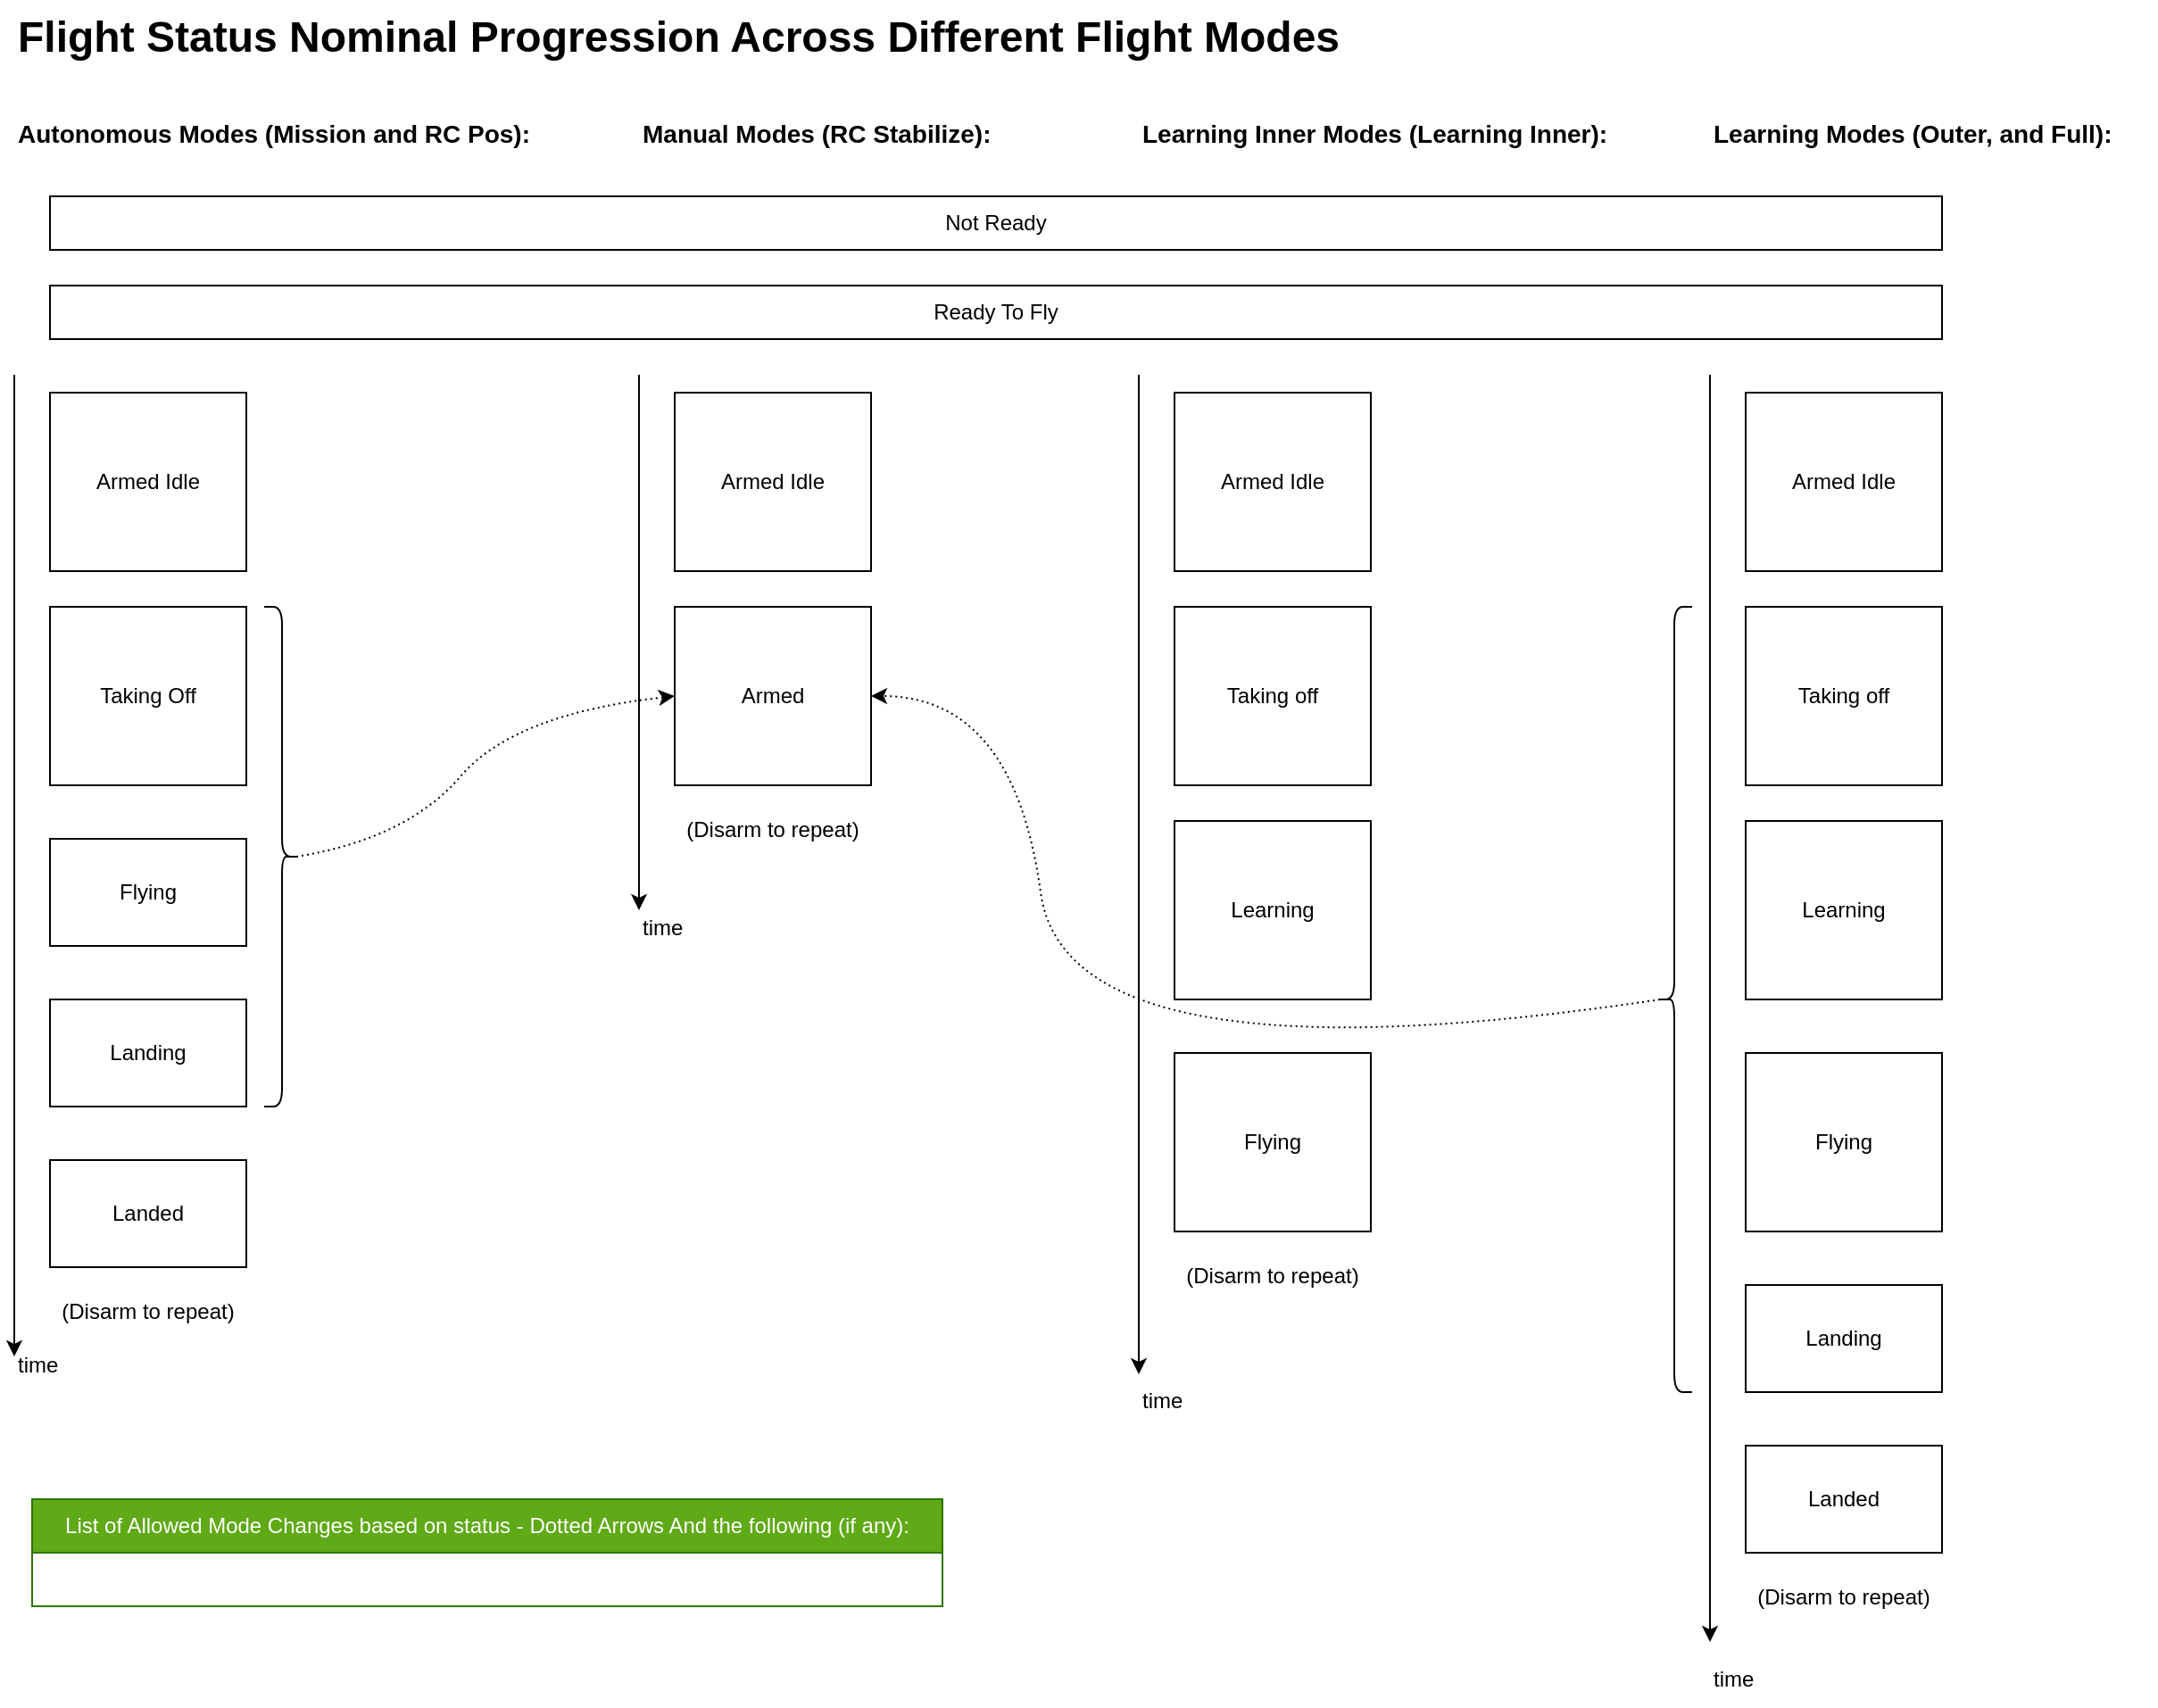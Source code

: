 <mxfile version="25.0.1">
  <diagram name="Page-1" id="6as3FUhw41MRpe2Z9Gl4">
    <mxGraphModel dx="1528" dy="977" grid="1" gridSize="10" guides="1" tooltips="1" connect="1" arrows="1" fold="1" page="1" pageScale="1" pageWidth="1100" pageHeight="850" math="0" shadow="0">
      <root>
        <mxCell id="0" />
        <mxCell id="1" parent="0" />
        <mxCell id="1NoHcW3fg8vAXFvvcilR-2" value="Armed Idle" style="rounded=0;whiteSpace=wrap;html=1;fillColor=none;" parent="1" vertex="1">
          <mxGeometry x="50" y="230" width="110" height="100" as="geometry" />
        </mxCell>
        <mxCell id="1NoHcW3fg8vAXFvvcilR-4" value="Taking Off" style="rounded=0;whiteSpace=wrap;html=1;fillColor=none;" parent="1" vertex="1">
          <mxGeometry x="50" y="350" width="110" height="100" as="geometry" />
        </mxCell>
        <mxCell id="1NoHcW3fg8vAXFvvcilR-5" value="Autonomous Modes (Mission and RC Pos):" style="text;html=1;align=left;verticalAlign=middle;whiteSpace=wrap;rounded=0;fontStyle=1;fontSize=14;" parent="1" vertex="1">
          <mxGeometry x="30" y="70" width="290" height="30" as="geometry" />
        </mxCell>
        <mxCell id="1NoHcW3fg8vAXFvvcilR-6" value="" style="endArrow=classic;html=1;rounded=0;" parent="1" edge="1">
          <mxGeometry width="50" height="50" relative="1" as="geometry">
            <mxPoint x="30" y="220" as="sourcePoint" />
            <mxPoint x="30" y="770" as="targetPoint" />
          </mxGeometry>
        </mxCell>
        <mxCell id="1NoHcW3fg8vAXFvvcilR-7" value="time" style="text;html=1;align=left;verticalAlign=middle;whiteSpace=wrap;rounded=0;" parent="1" vertex="1">
          <mxGeometry x="30" y="760" width="60" height="30" as="geometry" />
        </mxCell>
        <mxCell id="1NoHcW3fg8vAXFvvcilR-8" value="Flying" style="rounded=0;whiteSpace=wrap;html=1;fillColor=none;" parent="1" vertex="1">
          <mxGeometry x="50" y="480" width="110" height="60" as="geometry" />
        </mxCell>
        <mxCell id="1NoHcW3fg8vAXFvvcilR-9" value="Landing" style="rounded=0;whiteSpace=wrap;html=1;fillColor=none;" parent="1" vertex="1">
          <mxGeometry x="50" y="570" width="110" height="60" as="geometry" />
        </mxCell>
        <mxCell id="1NoHcW3fg8vAXFvvcilR-10" value="Landed" style="rounded=0;whiteSpace=wrap;html=1;fillColor=none;" parent="1" vertex="1">
          <mxGeometry x="50" y="660" width="110" height="60" as="geometry" />
        </mxCell>
        <mxCell id="1NoHcW3fg8vAXFvvcilR-11" value="Manual Modes (RC Stabilize):" style="text;html=1;align=left;verticalAlign=middle;whiteSpace=wrap;rounded=0;fontStyle=1;fontSize=14;" parent="1" vertex="1">
          <mxGeometry x="380" y="70" width="250" height="30" as="geometry" />
        </mxCell>
        <mxCell id="1NoHcW3fg8vAXFvvcilR-12" value="" style="endArrow=classic;html=1;rounded=0;" parent="1" edge="1">
          <mxGeometry width="50" height="50" relative="1" as="geometry">
            <mxPoint x="380" y="220" as="sourcePoint" />
            <mxPoint x="380" y="520" as="targetPoint" />
          </mxGeometry>
        </mxCell>
        <mxCell id="1NoHcW3fg8vAXFvvcilR-13" value="time" style="text;html=1;align=left;verticalAlign=middle;whiteSpace=wrap;rounded=0;" parent="1" vertex="1">
          <mxGeometry x="380" y="515" width="60" height="30" as="geometry" />
        </mxCell>
        <mxCell id="1NoHcW3fg8vAXFvvcilR-16" value="Armed Idle" style="rounded=0;whiteSpace=wrap;html=1;fillColor=none;" parent="1" vertex="1">
          <mxGeometry x="400" y="230" width="110" height="100" as="geometry" />
        </mxCell>
        <mxCell id="1NoHcW3fg8vAXFvvcilR-17" value="(Disarm to repeat)" style="text;html=1;align=center;verticalAlign=middle;whiteSpace=wrap;rounded=0;" parent="1" vertex="1">
          <mxGeometry x="40" y="730" width="130" height="30" as="geometry" />
        </mxCell>
        <mxCell id="1NoHcW3fg8vAXFvvcilR-18" value="(Disarm to repeat)" style="text;html=1;align=center;verticalAlign=middle;whiteSpace=wrap;rounded=0;" parent="1" vertex="1">
          <mxGeometry x="390" y="460" width="130" height="30" as="geometry" />
        </mxCell>
        <mxCell id="1NoHcW3fg8vAXFvvcilR-19" value="Learning Inner Modes (Learning Inner):" style="text;html=1;align=left;verticalAlign=middle;whiteSpace=wrap;rounded=0;fontStyle=1;fontSize=14;" parent="1" vertex="1">
          <mxGeometry x="660" y="70" width="270" height="30" as="geometry" />
        </mxCell>
        <mxCell id="1NoHcW3fg8vAXFvvcilR-21" value="Armed Idle" style="rounded=0;whiteSpace=wrap;html=1;fillColor=none;" parent="1" vertex="1">
          <mxGeometry x="680" y="230" width="110" height="100" as="geometry" />
        </mxCell>
        <mxCell id="1NoHcW3fg8vAXFvvcilR-22" value="Learning" style="rounded=0;whiteSpace=wrap;html=1;fillColor=none;" parent="1" vertex="1">
          <mxGeometry x="680" y="470" width="110" height="100" as="geometry" />
        </mxCell>
        <mxCell id="1NoHcW3fg8vAXFvvcilR-23" value="Flying" style="rounded=0;whiteSpace=wrap;html=1;fillColor=none;" parent="1" vertex="1">
          <mxGeometry x="680" y="600" width="110" height="100" as="geometry" />
        </mxCell>
        <mxCell id="1NoHcW3fg8vAXFvvcilR-24" value="" style="endArrow=classic;html=1;rounded=0;" parent="1" edge="1">
          <mxGeometry width="50" height="50" relative="1" as="geometry">
            <mxPoint x="660" y="220" as="sourcePoint" />
            <mxPoint x="660" y="780" as="targetPoint" />
          </mxGeometry>
        </mxCell>
        <mxCell id="1NoHcW3fg8vAXFvvcilR-25" value="time" style="text;html=1;align=left;verticalAlign=middle;whiteSpace=wrap;rounded=0;" parent="1" vertex="1">
          <mxGeometry x="660" y="780" width="60" height="30" as="geometry" />
        </mxCell>
        <mxCell id="1NoHcW3fg8vAXFvvcilR-29" value="(Disarm to repeat)" style="text;html=1;align=center;verticalAlign=middle;whiteSpace=wrap;rounded=0;" parent="1" vertex="1">
          <mxGeometry x="670" y="710" width="130" height="30" as="geometry" />
        </mxCell>
        <mxCell id="1NoHcW3fg8vAXFvvcilR-30" value="Learning Modes (Outer, and Full):" style="text;html=1;align=left;verticalAlign=middle;whiteSpace=wrap;rounded=0;fontStyle=1;fontSize=14;" parent="1" vertex="1">
          <mxGeometry x="980" y="70" width="250" height="30" as="geometry" />
        </mxCell>
        <mxCell id="1NoHcW3fg8vAXFvvcilR-32" value="Armed Idle" style="rounded=0;whiteSpace=wrap;html=1;fillColor=none;" parent="1" vertex="1">
          <mxGeometry x="1000" y="230" width="110" height="100" as="geometry" />
        </mxCell>
        <mxCell id="1NoHcW3fg8vAXFvvcilR-33" value="Learning" style="rounded=0;whiteSpace=wrap;html=1;fillColor=none;" parent="1" vertex="1">
          <mxGeometry x="1000" y="470" width="110" height="100" as="geometry" />
        </mxCell>
        <mxCell id="1NoHcW3fg8vAXFvvcilR-34" value="Flying" style="rounded=0;whiteSpace=wrap;html=1;fillColor=none;" parent="1" vertex="1">
          <mxGeometry x="1000" y="600" width="110" height="100" as="geometry" />
        </mxCell>
        <mxCell id="1NoHcW3fg8vAXFvvcilR-35" value="" style="endArrow=classic;html=1;rounded=0;" parent="1" edge="1">
          <mxGeometry width="50" height="50" relative="1" as="geometry">
            <mxPoint x="980" y="220" as="sourcePoint" />
            <mxPoint x="980" y="930" as="targetPoint" />
          </mxGeometry>
        </mxCell>
        <mxCell id="1NoHcW3fg8vAXFvvcilR-36" value="time" style="text;html=1;align=left;verticalAlign=middle;whiteSpace=wrap;rounded=0;" parent="1" vertex="1">
          <mxGeometry x="980" y="936" width="60" height="30" as="geometry" />
        </mxCell>
        <mxCell id="1NoHcW3fg8vAXFvvcilR-37" value="Landing" style="rounded=0;whiteSpace=wrap;html=1;fillColor=none;" parent="1" vertex="1">
          <mxGeometry x="1000" y="730" width="110" height="60" as="geometry" />
        </mxCell>
        <mxCell id="1NoHcW3fg8vAXFvvcilR-39" value="Landed" style="rounded=0;whiteSpace=wrap;html=1;fillColor=none;" parent="1" vertex="1">
          <mxGeometry x="1000" y="820" width="110" height="60" as="geometry" />
        </mxCell>
        <mxCell id="1NoHcW3fg8vAXFvvcilR-40" value="(Disarm to repeat)" style="text;html=1;align=center;verticalAlign=middle;whiteSpace=wrap;rounded=0;" parent="1" vertex="1">
          <mxGeometry x="990" y="890" width="130" height="30" as="geometry" />
        </mxCell>
        <mxCell id="1NoHcW3fg8vAXFvvcilR-42" value="&lt;h1 style=&quot;margin-top: 0px;&quot;&gt;Flight Status Nominal Progression Across Different Flight Modes&lt;/h1&gt;" style="text;html=1;whiteSpace=wrap;overflow=hidden;rounded=0;" parent="1" vertex="1">
          <mxGeometry x="30" y="10" width="900" height="50" as="geometry" />
        </mxCell>
        <mxCell id="1NoHcW3fg8vAXFvvcilR-43" value="List of Allowed Mode Changes based on status - Dotted Arrows And the following (if any):" style="swimlane;fontStyle=0;childLayout=stackLayout;horizontal=1;startSize=30;horizontalStack=0;resizeParent=1;resizeParentMax=0;resizeLast=0;collapsible=1;marginBottom=0;whiteSpace=wrap;html=1;fillColor=#60a917;fontColor=#ffffff;strokeColor=#2D7600;" parent="1" vertex="1">
          <mxGeometry x="40" y="850" width="510" height="60" as="geometry" />
        </mxCell>
        <mxCell id="1NoHcW3fg8vAXFvvcilR-47" value="Not Ready" style="rounded=0;whiteSpace=wrap;html=1;fillColor=none;" parent="1" vertex="1">
          <mxGeometry x="50" y="120" width="1060" height="30" as="geometry" />
        </mxCell>
        <mxCell id="qBLi_PJk50myp2y5TS7F-1" value="Taking off" style="rounded=0;whiteSpace=wrap;html=1;fillColor=none;" parent="1" vertex="1">
          <mxGeometry x="680" y="350" width="110" height="100" as="geometry" />
        </mxCell>
        <mxCell id="qBLi_PJk50myp2y5TS7F-2" value="Taking off" style="rounded=0;whiteSpace=wrap;html=1;fillColor=none;" parent="1" vertex="1">
          <mxGeometry x="1000" y="350" width="110" height="100" as="geometry" />
        </mxCell>
        <mxCell id="iuxJGta7QJsGL0OLkIdn-1" value="Ready To Fly" style="rounded=0;whiteSpace=wrap;html=1;fillColor=none;" vertex="1" parent="1">
          <mxGeometry x="50" y="170" width="1060" height="30" as="geometry" />
        </mxCell>
        <mxCell id="iuxJGta7QJsGL0OLkIdn-2" value="" style="curved=1;endArrow=classic;html=1;rounded=0;exitX=0.1;exitY=0.5;exitDx=0;exitDy=0;entryX=0;entryY=0.5;entryDx=0;entryDy=0;dashed=1;dashPattern=1 2;exitPerimeter=0;" edge="1" parent="1" source="iuxJGta7QJsGL0OLkIdn-3" target="iuxJGta7QJsGL0OLkIdn-6">
          <mxGeometry width="50" height="50" relative="1" as="geometry">
            <mxPoint x="640" y="480" as="sourcePoint" />
            <mxPoint x="690" y="430" as="targetPoint" />
            <Array as="points">
              <mxPoint x="250" y="480" />
              <mxPoint x="310" y="410" />
            </Array>
          </mxGeometry>
        </mxCell>
        <mxCell id="iuxJGta7QJsGL0OLkIdn-3" value="" style="shape=curlyBracket;whiteSpace=wrap;html=1;rounded=1;flipH=1;labelPosition=right;verticalLabelPosition=middle;align=left;verticalAlign=middle;" vertex="1" parent="1">
          <mxGeometry x="170" y="350" width="20" height="280" as="geometry" />
        </mxCell>
        <mxCell id="iuxJGta7QJsGL0OLkIdn-4" value="" style="curved=1;endArrow=classic;html=1;rounded=0;dashed=1;dashPattern=1 2;entryX=1;entryY=0.5;entryDx=0;entryDy=0;exitX=0.1;exitY=0.5;exitDx=0;exitDy=0;exitPerimeter=0;" edge="1" parent="1" source="iuxJGta7QJsGL0OLkIdn-5" target="iuxJGta7QJsGL0OLkIdn-6">
          <mxGeometry width="50" height="50" relative="1" as="geometry">
            <mxPoint x="930" y="500" as="sourcePoint" />
            <mxPoint x="500" y="410" as="targetPoint" />
            <Array as="points">
              <mxPoint x="620" y="620" />
              <mxPoint x="590" y="400" />
            </Array>
          </mxGeometry>
        </mxCell>
        <mxCell id="iuxJGta7QJsGL0OLkIdn-5" value="" style="shape=curlyBracket;whiteSpace=wrap;html=1;rounded=1;labelPosition=left;verticalLabelPosition=middle;align=right;verticalAlign=middle;" vertex="1" parent="1">
          <mxGeometry x="950" y="350" width="20" height="440" as="geometry" />
        </mxCell>
        <mxCell id="iuxJGta7QJsGL0OLkIdn-6" value="Armed" style="rounded=0;whiteSpace=wrap;html=1;fillColor=none;" vertex="1" parent="1">
          <mxGeometry x="400" y="350" width="110" height="100" as="geometry" />
        </mxCell>
      </root>
    </mxGraphModel>
  </diagram>
</mxfile>
